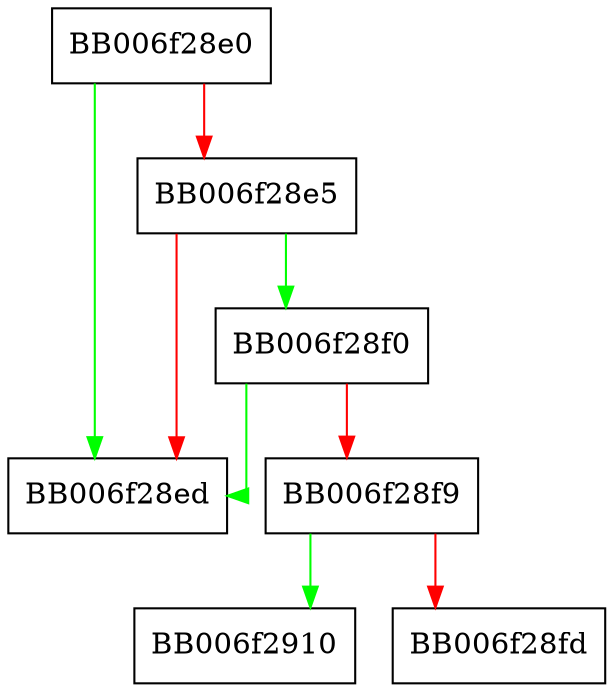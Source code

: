 digraph rsa_digest_verify_update {
  node [shape="box"];
  graph [splines=ortho];
  BB006f28e0 -> BB006f28ed [color="green"];
  BB006f28e0 -> BB006f28e5 [color="red"];
  BB006f28e5 -> BB006f28f0 [color="green"];
  BB006f28e5 -> BB006f28ed [color="red"];
  BB006f28f0 -> BB006f28ed [color="green"];
  BB006f28f0 -> BB006f28f9 [color="red"];
  BB006f28f9 -> BB006f2910 [color="green"];
  BB006f28f9 -> BB006f28fd [color="red"];
}